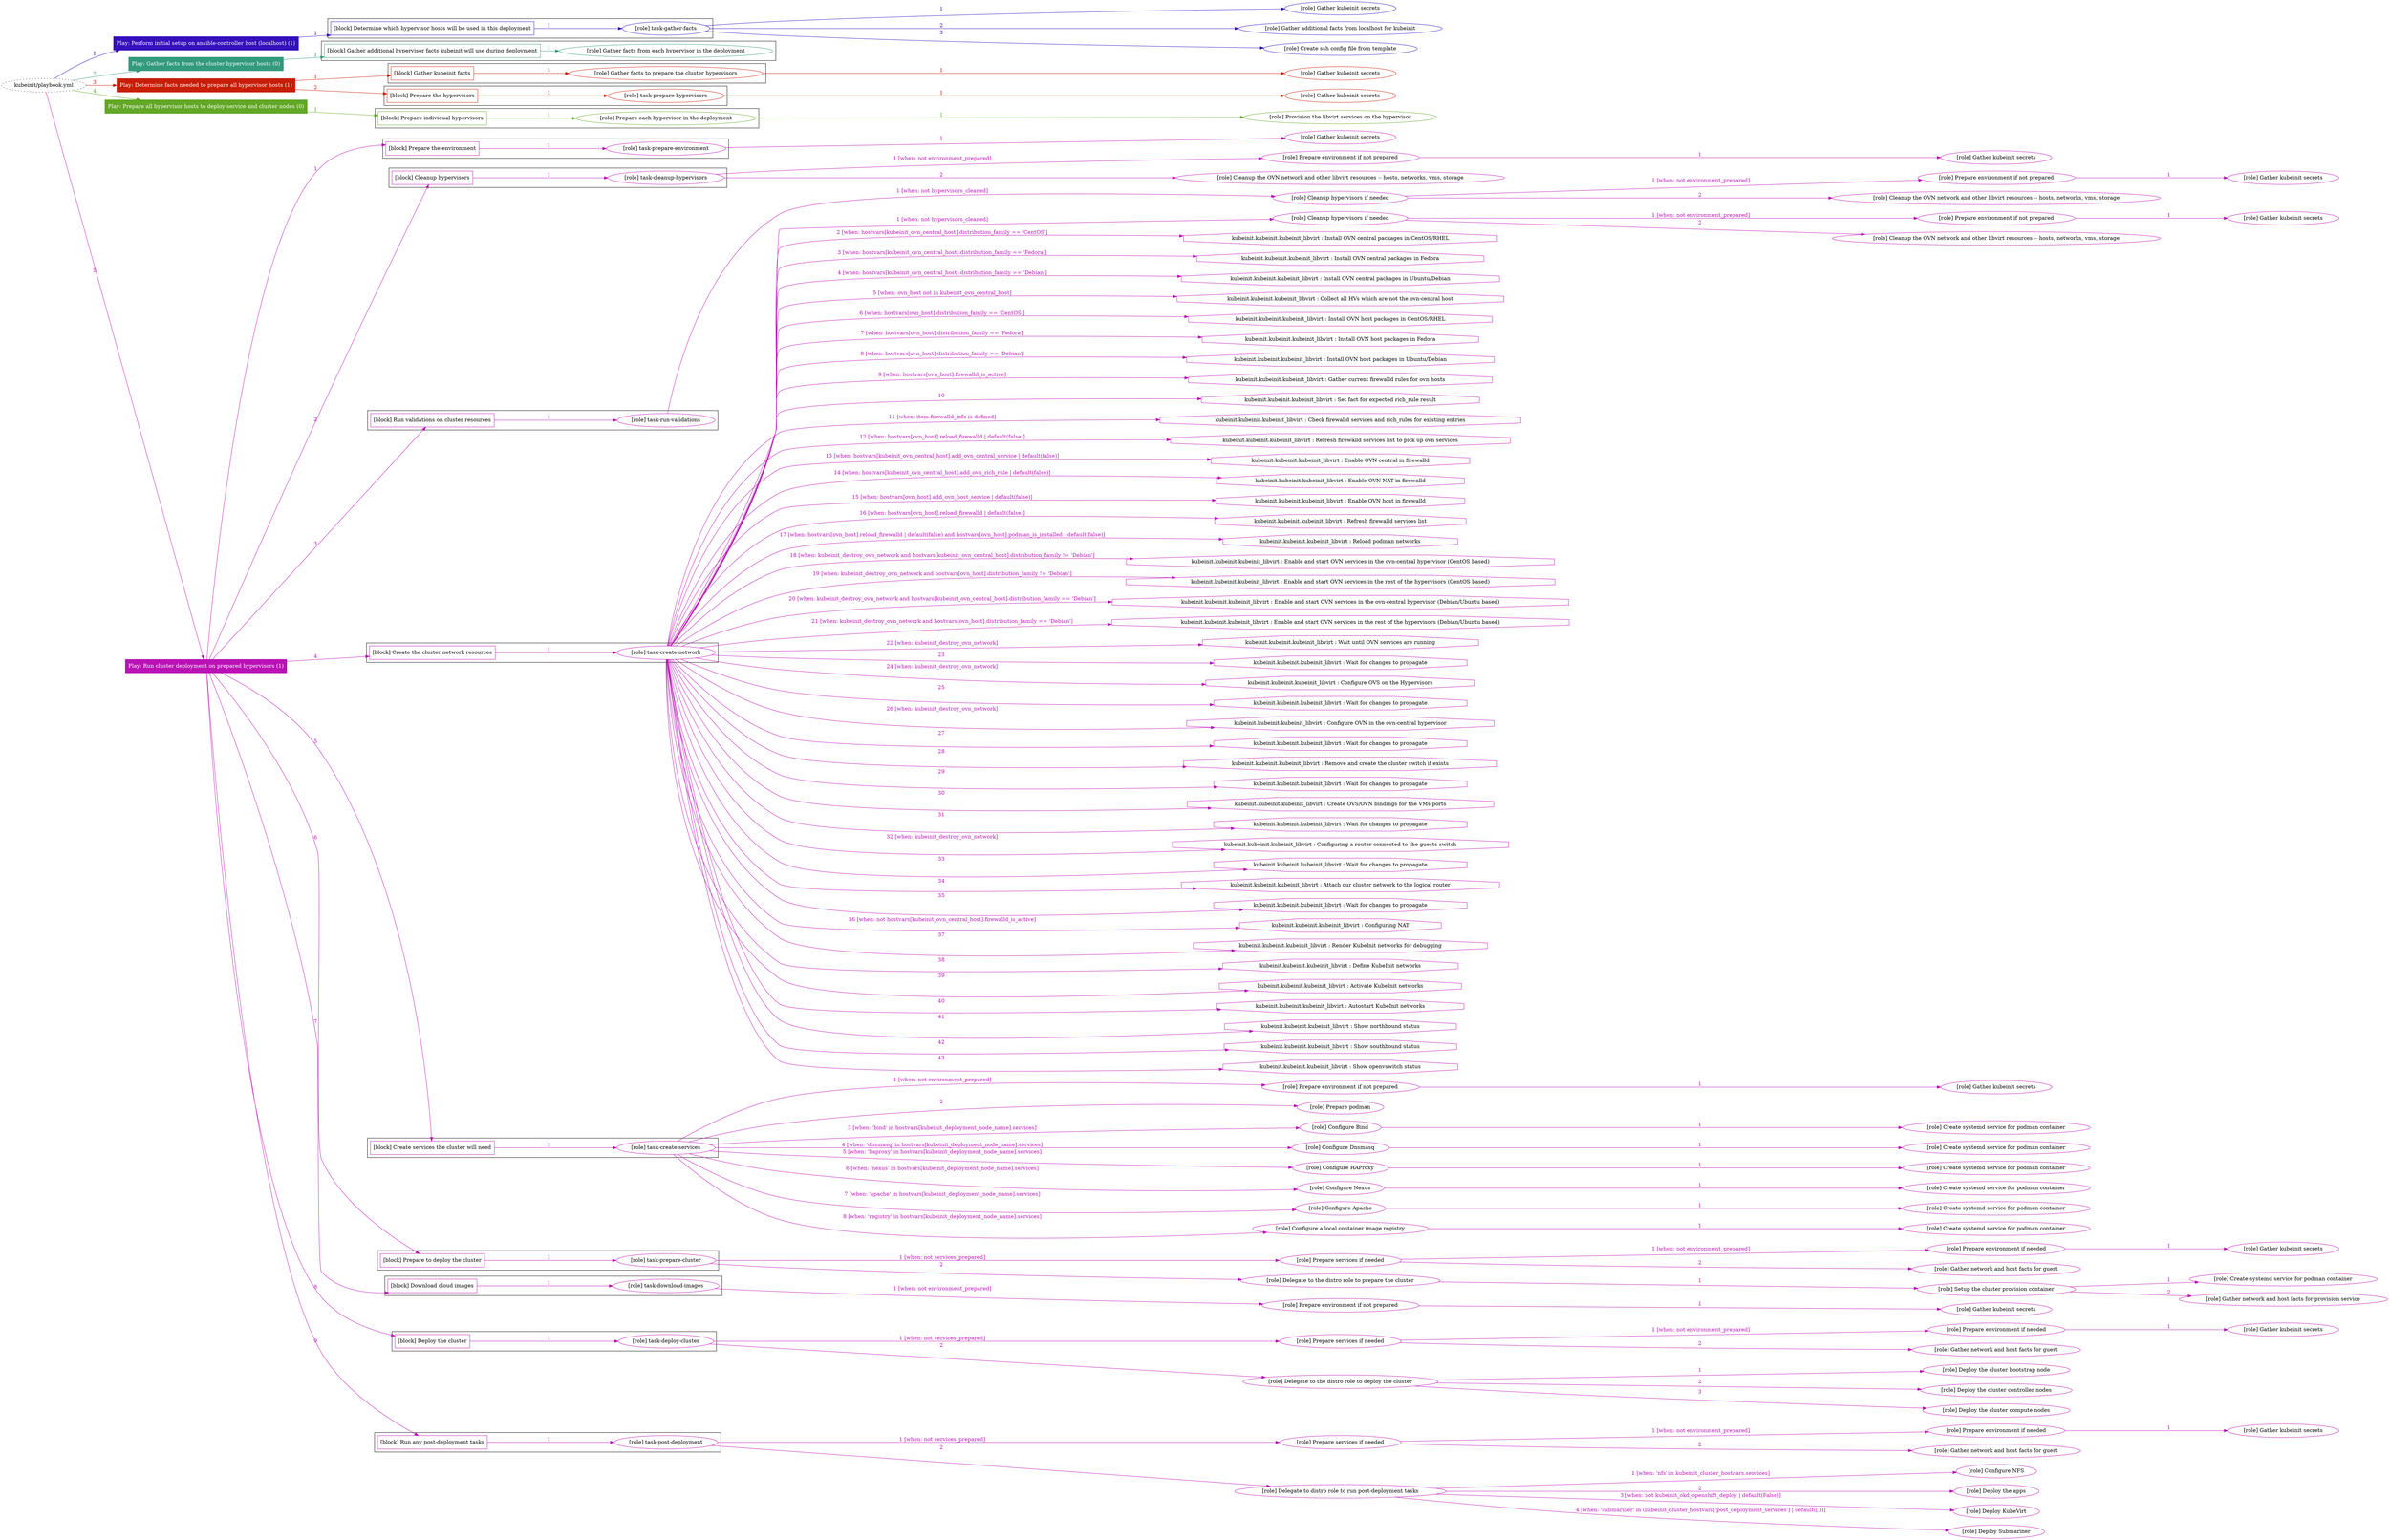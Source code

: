 digraph {
	graph [concentrate=true ordering=in rankdir=LR ratio=fill]
	edge [esep=5 sep=10]
	"kubeinit/playbook.yml" [URL="/home/runner/work/kubeinit/kubeinit/kubeinit/playbook.yml" id=playbook_66cac648 style=dotted]
	play_b8474ba1 [label="Play: Perform initial setup on ansible-controller host (localhost) (1)" URL="/home/runner/work/kubeinit/kubeinit/kubeinit/playbook.yml" color="#3510bc" fontcolor="#ffffff" id=play_b8474ba1 shape=box style=filled tooltip=localhost]
	"kubeinit/playbook.yml" -> play_b8474ba1 [label="1 " color="#3510bc" fontcolor="#3510bc" id=edge_5795277a labeltooltip="1 " tooltip="1 "]
	subgraph "Gather kubeinit secrets" {
		role_1eb18752 [label="[role] Gather kubeinit secrets" URL="/home/runner/.ansible/collections/ansible_collections/kubeinit/kubeinit/roles/kubeinit_prepare/tasks/build_hypervisors_group.yml" color="#3510bc" id=role_1eb18752 tooltip="Gather kubeinit secrets"]
	}
	subgraph "Gather additional facts from localhost for kubeinit" {
		role_fc5d7e0d [label="[role] Gather additional facts from localhost for kubeinit" URL="/home/runner/.ansible/collections/ansible_collections/kubeinit/kubeinit/roles/kubeinit_prepare/tasks/build_hypervisors_group.yml" color="#3510bc" id=role_fc5d7e0d tooltip="Gather additional facts from localhost for kubeinit"]
	}
	subgraph "Create ssh config file from template" {
		role_40a681c8 [label="[role] Create ssh config file from template" URL="/home/runner/.ansible/collections/ansible_collections/kubeinit/kubeinit/roles/kubeinit_prepare/tasks/build_hypervisors_group.yml" color="#3510bc" id=role_40a681c8 tooltip="Create ssh config file from template"]
	}
	subgraph "task-gather-facts" {
		role_a51d472f [label="[role] task-gather-facts" URL="/home/runner/work/kubeinit/kubeinit/kubeinit/playbook.yml" color="#3510bc" id=role_a51d472f tooltip="task-gather-facts"]
		role_a51d472f -> role_1eb18752 [label="1 " color="#3510bc" fontcolor="#3510bc" id=edge_8a19fb4b labeltooltip="1 " tooltip="1 "]
		role_a51d472f -> role_fc5d7e0d [label="2 " color="#3510bc" fontcolor="#3510bc" id=edge_8269ee33 labeltooltip="2 " tooltip="2 "]
		role_a51d472f -> role_40a681c8 [label="3 " color="#3510bc" fontcolor="#3510bc" id=edge_9bea5dff labeltooltip="3 " tooltip="3 "]
	}
	subgraph "Play: Perform initial setup on ansible-controller host (localhost) (1)" {
		play_b8474ba1 -> block_d02a75a9 [label=1 color="#3510bc" fontcolor="#3510bc" id=edge_4bfacae9 labeltooltip=1 tooltip=1]
		subgraph cluster_block_d02a75a9 {
			block_d02a75a9 [label="[block] Determine which hypervisor hosts will be used in this deployment" URL="/home/runner/work/kubeinit/kubeinit/kubeinit/playbook.yml" color="#3510bc" id=block_d02a75a9 labeltooltip="Determine which hypervisor hosts will be used in this deployment" shape=box tooltip="Determine which hypervisor hosts will be used in this deployment"]
			block_d02a75a9 -> role_a51d472f [label="1 " color="#3510bc" fontcolor="#3510bc" id=edge_e2655b47 labeltooltip="1 " tooltip="1 "]
		}
	}
	play_b9c7144f [label="Play: Gather facts from the cluster hypervisor hosts (0)" URL="/home/runner/work/kubeinit/kubeinit/kubeinit/playbook.yml" color="#329a7d" fontcolor="#ffffff" id=play_b9c7144f shape=box style=filled tooltip="Play: Gather facts from the cluster hypervisor hosts (0)"]
	"kubeinit/playbook.yml" -> play_b9c7144f [label="2 " color="#329a7d" fontcolor="#329a7d" id=edge_ada18dee labeltooltip="2 " tooltip="2 "]
	subgraph "Gather facts from each hypervisor in the deployment" {
		role_74c8a91d [label="[role] Gather facts from each hypervisor in the deployment" URL="/home/runner/work/kubeinit/kubeinit/kubeinit/playbook.yml" color="#329a7d" id=role_74c8a91d tooltip="Gather facts from each hypervisor in the deployment"]
	}
	subgraph "Play: Gather facts from the cluster hypervisor hosts (0)" {
		play_b9c7144f -> block_67bc58b5 [label=1 color="#329a7d" fontcolor="#329a7d" id=edge_9578ead4 labeltooltip=1 tooltip=1]
		subgraph cluster_block_67bc58b5 {
			block_67bc58b5 [label="[block] Gather additional hypervisor facts kubeinit will use during deployment" URL="/home/runner/work/kubeinit/kubeinit/kubeinit/playbook.yml" color="#329a7d" id=block_67bc58b5 labeltooltip="Gather additional hypervisor facts kubeinit will use during deployment" shape=box tooltip="Gather additional hypervisor facts kubeinit will use during deployment"]
			block_67bc58b5 -> role_74c8a91d [label="1 " color="#329a7d" fontcolor="#329a7d" id=edge_d12626fa labeltooltip="1 " tooltip="1 "]
		}
	}
	play_5eea3d93 [label="Play: Determine facts needed to prepare all hypervisor hosts (1)" URL="/home/runner/work/kubeinit/kubeinit/kubeinit/playbook.yml" color="#c71e05" fontcolor="#ffffff" id=play_5eea3d93 shape=box style=filled tooltip=localhost]
	"kubeinit/playbook.yml" -> play_5eea3d93 [label="3 " color="#c71e05" fontcolor="#c71e05" id=edge_c0645ecc labeltooltip="3 " tooltip="3 "]
	subgraph "Gather kubeinit secrets" {
		role_0eeb90ad [label="[role] Gather kubeinit secrets" URL="/home/runner/.ansible/collections/ansible_collections/kubeinit/kubeinit/roles/kubeinit_prepare/tasks/gather_kubeinit_facts.yml" color="#c71e05" id=role_0eeb90ad tooltip="Gather kubeinit secrets"]
	}
	subgraph "Gather facts to prepare the cluster hypervisors" {
		role_476544a0 [label="[role] Gather facts to prepare the cluster hypervisors" URL="/home/runner/work/kubeinit/kubeinit/kubeinit/playbook.yml" color="#c71e05" id=role_476544a0 tooltip="Gather facts to prepare the cluster hypervisors"]
		role_476544a0 -> role_0eeb90ad [label="1 " color="#c71e05" fontcolor="#c71e05" id=edge_37ceb513 labeltooltip="1 " tooltip="1 "]
	}
	subgraph "Gather kubeinit secrets" {
		role_69f6d22d [label="[role] Gather kubeinit secrets" URL="/home/runner/.ansible/collections/ansible_collections/kubeinit/kubeinit/roles/kubeinit_prepare/tasks/gather_kubeinit_facts.yml" color="#c71e05" id=role_69f6d22d tooltip="Gather kubeinit secrets"]
	}
	subgraph "task-prepare-hypervisors" {
		role_101be2e6 [label="[role] task-prepare-hypervisors" URL="/home/runner/work/kubeinit/kubeinit/kubeinit/playbook.yml" color="#c71e05" id=role_101be2e6 tooltip="task-prepare-hypervisors"]
		role_101be2e6 -> role_69f6d22d [label="1 " color="#c71e05" fontcolor="#c71e05" id=edge_cf82d513 labeltooltip="1 " tooltip="1 "]
	}
	subgraph "Play: Determine facts needed to prepare all hypervisor hosts (1)" {
		play_5eea3d93 -> block_2b4c8073 [label=1 color="#c71e05" fontcolor="#c71e05" id=edge_49ebc46b labeltooltip=1 tooltip=1]
		subgraph cluster_block_2b4c8073 {
			block_2b4c8073 [label="[block] Gather kubeinit facts" URL="/home/runner/work/kubeinit/kubeinit/kubeinit/playbook.yml" color="#c71e05" id=block_2b4c8073 labeltooltip="Gather kubeinit facts" shape=box tooltip="Gather kubeinit facts"]
			block_2b4c8073 -> role_476544a0 [label="1 " color="#c71e05" fontcolor="#c71e05" id=edge_efa0515c labeltooltip="1 " tooltip="1 "]
		}
		play_5eea3d93 -> block_0162738d [label=2 color="#c71e05" fontcolor="#c71e05" id=edge_8e506ec4 labeltooltip=2 tooltip=2]
		subgraph cluster_block_0162738d {
			block_0162738d [label="[block] Prepare the hypervisors" URL="/home/runner/work/kubeinit/kubeinit/kubeinit/playbook.yml" color="#c71e05" id=block_0162738d labeltooltip="Prepare the hypervisors" shape=box tooltip="Prepare the hypervisors"]
			block_0162738d -> role_101be2e6 [label="1 " color="#c71e05" fontcolor="#c71e05" id=edge_04c15c99 labeltooltip="1 " tooltip="1 "]
		}
	}
	play_40c4960e [label="Play: Prepare all hypervisor hosts to deploy service and cluster nodes (0)" URL="/home/runner/work/kubeinit/kubeinit/kubeinit/playbook.yml" color="#62a725" fontcolor="#ffffff" id=play_40c4960e shape=box style=filled tooltip="Play: Prepare all hypervisor hosts to deploy service and cluster nodes (0)"]
	"kubeinit/playbook.yml" -> play_40c4960e [label="4 " color="#62a725" fontcolor="#62a725" id=edge_34e81cb1 labeltooltip="4 " tooltip="4 "]
	subgraph "Provision the libvirt services on the hypervisor" {
		role_f3d0fc3b [label="[role] Provision the libvirt services on the hypervisor" URL="/home/runner/.ansible/collections/ansible_collections/kubeinit/kubeinit/roles/kubeinit_prepare/tasks/prepare_hypervisor.yml" color="#62a725" id=role_f3d0fc3b tooltip="Provision the libvirt services on the hypervisor"]
	}
	subgraph "Prepare each hypervisor in the deployment" {
		role_d5c86514 [label="[role] Prepare each hypervisor in the deployment" URL="/home/runner/work/kubeinit/kubeinit/kubeinit/playbook.yml" color="#62a725" id=role_d5c86514 tooltip="Prepare each hypervisor in the deployment"]
		role_d5c86514 -> role_f3d0fc3b [label="1 " color="#62a725" fontcolor="#62a725" id=edge_2e802353 labeltooltip="1 " tooltip="1 "]
	}
	subgraph "Play: Prepare all hypervisor hosts to deploy service and cluster nodes (0)" {
		play_40c4960e -> block_a30c13aa [label=1 color="#62a725" fontcolor="#62a725" id=edge_3b2d7d1a labeltooltip=1 tooltip=1]
		subgraph cluster_block_a30c13aa {
			block_a30c13aa [label="[block] Prepare individual hypervisors" URL="/home/runner/work/kubeinit/kubeinit/kubeinit/playbook.yml" color="#62a725" id=block_a30c13aa labeltooltip="Prepare individual hypervisors" shape=box tooltip="Prepare individual hypervisors"]
			block_a30c13aa -> role_d5c86514 [label="1 " color="#62a725" fontcolor="#62a725" id=edge_98269960 labeltooltip="1 " tooltip="1 "]
		}
	}
	play_bf9cf9df [label="Play: Run cluster deployment on prepared hypervisors (1)" URL="/home/runner/work/kubeinit/kubeinit/kubeinit/playbook.yml" color="#ba12b5" fontcolor="#ffffff" id=play_bf9cf9df shape=box style=filled tooltip=localhost]
	"kubeinit/playbook.yml" -> play_bf9cf9df [label="5 " color="#ba12b5" fontcolor="#ba12b5" id=edge_8222e52b labeltooltip="5 " tooltip="5 "]
	subgraph "Gather kubeinit secrets" {
		role_c5ba7852 [label="[role] Gather kubeinit secrets" URL="/home/runner/.ansible/collections/ansible_collections/kubeinit/kubeinit/roles/kubeinit_prepare/tasks/gather_kubeinit_facts.yml" color="#ba12b5" id=role_c5ba7852 tooltip="Gather kubeinit secrets"]
	}
	subgraph "task-prepare-environment" {
		role_e90ed066 [label="[role] task-prepare-environment" URL="/home/runner/work/kubeinit/kubeinit/kubeinit/playbook.yml" color="#ba12b5" id=role_e90ed066 tooltip="task-prepare-environment"]
		role_e90ed066 -> role_c5ba7852 [label="1 " color="#ba12b5" fontcolor="#ba12b5" id=edge_69e313b9 labeltooltip="1 " tooltip="1 "]
	}
	subgraph "Gather kubeinit secrets" {
		role_b2953903 [label="[role] Gather kubeinit secrets" URL="/home/runner/.ansible/collections/ansible_collections/kubeinit/kubeinit/roles/kubeinit_prepare/tasks/gather_kubeinit_facts.yml" color="#ba12b5" id=role_b2953903 tooltip="Gather kubeinit secrets"]
	}
	subgraph "Prepare environment if not prepared" {
		role_95aa664d [label="[role] Prepare environment if not prepared" URL="/home/runner/.ansible/collections/ansible_collections/kubeinit/kubeinit/roles/kubeinit_prepare/tasks/cleanup_hypervisors.yml" color="#ba12b5" id=role_95aa664d tooltip="Prepare environment if not prepared"]
		role_95aa664d -> role_b2953903 [label="1 " color="#ba12b5" fontcolor="#ba12b5" id=edge_087bed61 labeltooltip="1 " tooltip="1 "]
	}
	subgraph "Cleanup the OVN network and other libvirt resources -- hosts, networks, vms, storage" {
		role_da8ce256 [label="[role] Cleanup the OVN network and other libvirt resources -- hosts, networks, vms, storage" URL="/home/runner/.ansible/collections/ansible_collections/kubeinit/kubeinit/roles/kubeinit_prepare/tasks/cleanup_hypervisors.yml" color="#ba12b5" id=role_da8ce256 tooltip="Cleanup the OVN network and other libvirt resources -- hosts, networks, vms, storage"]
	}
	subgraph "task-cleanup-hypervisors" {
		role_15383fac [label="[role] task-cleanup-hypervisors" URL="/home/runner/work/kubeinit/kubeinit/kubeinit/playbook.yml" color="#ba12b5" id=role_15383fac tooltip="task-cleanup-hypervisors"]
		role_15383fac -> role_95aa664d [label="1 [when: not environment_prepared]" color="#ba12b5" fontcolor="#ba12b5" id=edge_2c87fd68 labeltooltip="1 [when: not environment_prepared]" tooltip="1 [when: not environment_prepared]"]
		role_15383fac -> role_da8ce256 [label="2 " color="#ba12b5" fontcolor="#ba12b5" id=edge_9a6614bf labeltooltip="2 " tooltip="2 "]
	}
	subgraph "Gather kubeinit secrets" {
		role_151da12b [label="[role] Gather kubeinit secrets" URL="/home/runner/.ansible/collections/ansible_collections/kubeinit/kubeinit/roles/kubeinit_prepare/tasks/gather_kubeinit_facts.yml" color="#ba12b5" id=role_151da12b tooltip="Gather kubeinit secrets"]
	}
	subgraph "Prepare environment if not prepared" {
		role_982735ae [label="[role] Prepare environment if not prepared" URL="/home/runner/.ansible/collections/ansible_collections/kubeinit/kubeinit/roles/kubeinit_prepare/tasks/cleanup_hypervisors.yml" color="#ba12b5" id=role_982735ae tooltip="Prepare environment if not prepared"]
		role_982735ae -> role_151da12b [label="1 " color="#ba12b5" fontcolor="#ba12b5" id=edge_ed229d6c labeltooltip="1 " tooltip="1 "]
	}
	subgraph "Cleanup the OVN network and other libvirt resources -- hosts, networks, vms, storage" {
		role_56af2ed8 [label="[role] Cleanup the OVN network and other libvirt resources -- hosts, networks, vms, storage" URL="/home/runner/.ansible/collections/ansible_collections/kubeinit/kubeinit/roles/kubeinit_prepare/tasks/cleanup_hypervisors.yml" color="#ba12b5" id=role_56af2ed8 tooltip="Cleanup the OVN network and other libvirt resources -- hosts, networks, vms, storage"]
	}
	subgraph "Cleanup hypervisors if needed" {
		role_7ffdd488 [label="[role] Cleanup hypervisors if needed" URL="/home/runner/.ansible/collections/ansible_collections/kubeinit/kubeinit/roles/kubeinit_validations/tasks/main.yml" color="#ba12b5" id=role_7ffdd488 tooltip="Cleanup hypervisors if needed"]
		role_7ffdd488 -> role_982735ae [label="1 [when: not environment_prepared]" color="#ba12b5" fontcolor="#ba12b5" id=edge_7f62ab52 labeltooltip="1 [when: not environment_prepared]" tooltip="1 [when: not environment_prepared]"]
		role_7ffdd488 -> role_56af2ed8 [label="2 " color="#ba12b5" fontcolor="#ba12b5" id=edge_9176782b labeltooltip="2 " tooltip="2 "]
	}
	subgraph "task-run-validations" {
		role_9bc04153 [label="[role] task-run-validations" URL="/home/runner/work/kubeinit/kubeinit/kubeinit/playbook.yml" color="#ba12b5" id=role_9bc04153 tooltip="task-run-validations"]
		role_9bc04153 -> role_7ffdd488 [label="1 [when: not hypervisors_cleaned]" color="#ba12b5" fontcolor="#ba12b5" id=edge_ba34abfa labeltooltip="1 [when: not hypervisors_cleaned]" tooltip="1 [when: not hypervisors_cleaned]"]
	}
	subgraph "Gather kubeinit secrets" {
		role_a30bd5d1 [label="[role] Gather kubeinit secrets" URL="/home/runner/.ansible/collections/ansible_collections/kubeinit/kubeinit/roles/kubeinit_prepare/tasks/gather_kubeinit_facts.yml" color="#ba12b5" id=role_a30bd5d1 tooltip="Gather kubeinit secrets"]
	}
	subgraph "Prepare environment if not prepared" {
		role_5bc291d8 [label="[role] Prepare environment if not prepared" URL="/home/runner/.ansible/collections/ansible_collections/kubeinit/kubeinit/roles/kubeinit_prepare/tasks/cleanup_hypervisors.yml" color="#ba12b5" id=role_5bc291d8 tooltip="Prepare environment if not prepared"]
		role_5bc291d8 -> role_a30bd5d1 [label="1 " color="#ba12b5" fontcolor="#ba12b5" id=edge_af9468b5 labeltooltip="1 " tooltip="1 "]
	}
	subgraph "Cleanup the OVN network and other libvirt resources -- hosts, networks, vms, storage" {
		role_354f6933 [label="[role] Cleanup the OVN network and other libvirt resources -- hosts, networks, vms, storage" URL="/home/runner/.ansible/collections/ansible_collections/kubeinit/kubeinit/roles/kubeinit_prepare/tasks/cleanup_hypervisors.yml" color="#ba12b5" id=role_354f6933 tooltip="Cleanup the OVN network and other libvirt resources -- hosts, networks, vms, storage"]
	}
	subgraph "Cleanup hypervisors if needed" {
		role_40f3b327 [label="[role] Cleanup hypervisors if needed" URL="/home/runner/.ansible/collections/ansible_collections/kubeinit/kubeinit/roles/kubeinit_libvirt/tasks/create_network.yml" color="#ba12b5" id=role_40f3b327 tooltip="Cleanup hypervisors if needed"]
		role_40f3b327 -> role_5bc291d8 [label="1 [when: not environment_prepared]" color="#ba12b5" fontcolor="#ba12b5" id=edge_5ccb510f labeltooltip="1 [when: not environment_prepared]" tooltip="1 [when: not environment_prepared]"]
		role_40f3b327 -> role_354f6933 [label="2 " color="#ba12b5" fontcolor="#ba12b5" id=edge_79b40ec1 labeltooltip="2 " tooltip="2 "]
	}
	subgraph "task-create-network" {
		role_2ba14d0c [label="[role] task-create-network" URL="/home/runner/work/kubeinit/kubeinit/kubeinit/playbook.yml" color="#ba12b5" id=role_2ba14d0c tooltip="task-create-network"]
		role_2ba14d0c -> role_40f3b327 [label="1 [when: not hypervisors_cleaned]" color="#ba12b5" fontcolor="#ba12b5" id=edge_e4581783 labeltooltip="1 [when: not hypervisors_cleaned]" tooltip="1 [when: not hypervisors_cleaned]"]
		task_2ddff689 [label="kubeinit.kubeinit.kubeinit_libvirt : Install OVN central packages in CentOS/RHEL" URL="/home/runner/.ansible/collections/ansible_collections/kubeinit/kubeinit/roles/kubeinit_libvirt/tasks/create_network.yml" color="#ba12b5" id=task_2ddff689 shape=octagon tooltip="kubeinit.kubeinit.kubeinit_libvirt : Install OVN central packages in CentOS/RHEL"]
		role_2ba14d0c -> task_2ddff689 [label="2 [when: hostvars[kubeinit_ovn_central_host].distribution_family == 'CentOS']" color="#ba12b5" fontcolor="#ba12b5" id=edge_d7161b05 labeltooltip="2 [when: hostvars[kubeinit_ovn_central_host].distribution_family == 'CentOS']" tooltip="2 [when: hostvars[kubeinit_ovn_central_host].distribution_family == 'CentOS']"]
		task_6ade8eca [label="kubeinit.kubeinit.kubeinit_libvirt : Install OVN central packages in Fedora" URL="/home/runner/.ansible/collections/ansible_collections/kubeinit/kubeinit/roles/kubeinit_libvirt/tasks/create_network.yml" color="#ba12b5" id=task_6ade8eca shape=octagon tooltip="kubeinit.kubeinit.kubeinit_libvirt : Install OVN central packages in Fedora"]
		role_2ba14d0c -> task_6ade8eca [label="3 [when: hostvars[kubeinit_ovn_central_host].distribution_family == 'Fedora']" color="#ba12b5" fontcolor="#ba12b5" id=edge_32930f3b labeltooltip="3 [when: hostvars[kubeinit_ovn_central_host].distribution_family == 'Fedora']" tooltip="3 [when: hostvars[kubeinit_ovn_central_host].distribution_family == 'Fedora']"]
		task_0ab14d57 [label="kubeinit.kubeinit.kubeinit_libvirt : Install OVN central packages in Ubuntu/Debian" URL="/home/runner/.ansible/collections/ansible_collections/kubeinit/kubeinit/roles/kubeinit_libvirt/tasks/create_network.yml" color="#ba12b5" id=task_0ab14d57 shape=octagon tooltip="kubeinit.kubeinit.kubeinit_libvirt : Install OVN central packages in Ubuntu/Debian"]
		role_2ba14d0c -> task_0ab14d57 [label="4 [when: hostvars[kubeinit_ovn_central_host].distribution_family == 'Debian']" color="#ba12b5" fontcolor="#ba12b5" id=edge_fc3e1508 labeltooltip="4 [when: hostvars[kubeinit_ovn_central_host].distribution_family == 'Debian']" tooltip="4 [when: hostvars[kubeinit_ovn_central_host].distribution_family == 'Debian']"]
		task_a212ff1b [label="kubeinit.kubeinit.kubeinit_libvirt : Collect all HVs which are not the ovn-central host" URL="/home/runner/.ansible/collections/ansible_collections/kubeinit/kubeinit/roles/kubeinit_libvirt/tasks/create_network.yml" color="#ba12b5" id=task_a212ff1b shape=octagon tooltip="kubeinit.kubeinit.kubeinit_libvirt : Collect all HVs which are not the ovn-central host"]
		role_2ba14d0c -> task_a212ff1b [label="5 [when: ovn_host not in kubeinit_ovn_central_host]" color="#ba12b5" fontcolor="#ba12b5" id=edge_2158bdf7 labeltooltip="5 [when: ovn_host not in kubeinit_ovn_central_host]" tooltip="5 [when: ovn_host not in kubeinit_ovn_central_host]"]
		task_02f1b4f8 [label="kubeinit.kubeinit.kubeinit_libvirt : Install OVN host packages in CentOS/RHEL" URL="/home/runner/.ansible/collections/ansible_collections/kubeinit/kubeinit/roles/kubeinit_libvirt/tasks/create_network.yml" color="#ba12b5" id=task_02f1b4f8 shape=octagon tooltip="kubeinit.kubeinit.kubeinit_libvirt : Install OVN host packages in CentOS/RHEL"]
		role_2ba14d0c -> task_02f1b4f8 [label="6 [when: hostvars[ovn_host].distribution_family == 'CentOS']" color="#ba12b5" fontcolor="#ba12b5" id=edge_31efe6ec labeltooltip="6 [when: hostvars[ovn_host].distribution_family == 'CentOS']" tooltip="6 [when: hostvars[ovn_host].distribution_family == 'CentOS']"]
		task_e792bb3a [label="kubeinit.kubeinit.kubeinit_libvirt : Install OVN host packages in Fedora" URL="/home/runner/.ansible/collections/ansible_collections/kubeinit/kubeinit/roles/kubeinit_libvirt/tasks/create_network.yml" color="#ba12b5" id=task_e792bb3a shape=octagon tooltip="kubeinit.kubeinit.kubeinit_libvirt : Install OVN host packages in Fedora"]
		role_2ba14d0c -> task_e792bb3a [label="7 [when: hostvars[ovn_host].distribution_family == 'Fedora']" color="#ba12b5" fontcolor="#ba12b5" id=edge_cb887a4b labeltooltip="7 [when: hostvars[ovn_host].distribution_family == 'Fedora']" tooltip="7 [when: hostvars[ovn_host].distribution_family == 'Fedora']"]
		task_6b4b8857 [label="kubeinit.kubeinit.kubeinit_libvirt : Install OVN host packages in Ubuntu/Debian" URL="/home/runner/.ansible/collections/ansible_collections/kubeinit/kubeinit/roles/kubeinit_libvirt/tasks/create_network.yml" color="#ba12b5" id=task_6b4b8857 shape=octagon tooltip="kubeinit.kubeinit.kubeinit_libvirt : Install OVN host packages in Ubuntu/Debian"]
		role_2ba14d0c -> task_6b4b8857 [label="8 [when: hostvars[ovn_host].distribution_family == 'Debian']" color="#ba12b5" fontcolor="#ba12b5" id=edge_86c82bc1 labeltooltip="8 [when: hostvars[ovn_host].distribution_family == 'Debian']" tooltip="8 [when: hostvars[ovn_host].distribution_family == 'Debian']"]
		task_71c1d725 [label="kubeinit.kubeinit.kubeinit_libvirt : Gather current firewalld rules for ovn hosts" URL="/home/runner/.ansible/collections/ansible_collections/kubeinit/kubeinit/roles/kubeinit_libvirt/tasks/create_network.yml" color="#ba12b5" id=task_71c1d725 shape=octagon tooltip="kubeinit.kubeinit.kubeinit_libvirt : Gather current firewalld rules for ovn hosts"]
		role_2ba14d0c -> task_71c1d725 [label="9 [when: hostvars[ovn_host].firewalld_is_active]" color="#ba12b5" fontcolor="#ba12b5" id=edge_a0c05dbe labeltooltip="9 [when: hostvars[ovn_host].firewalld_is_active]" tooltip="9 [when: hostvars[ovn_host].firewalld_is_active]"]
		task_e63a2b8e [label="kubeinit.kubeinit.kubeinit_libvirt : Set fact for expected rich_rule result" URL="/home/runner/.ansible/collections/ansible_collections/kubeinit/kubeinit/roles/kubeinit_libvirt/tasks/create_network.yml" color="#ba12b5" id=task_e63a2b8e shape=octagon tooltip="kubeinit.kubeinit.kubeinit_libvirt : Set fact for expected rich_rule result"]
		role_2ba14d0c -> task_e63a2b8e [label="10 " color="#ba12b5" fontcolor="#ba12b5" id=edge_855008c9 labeltooltip="10 " tooltip="10 "]
		task_0d26fbad [label="kubeinit.kubeinit.kubeinit_libvirt : Check firewalld services and rich_rules for existing entries" URL="/home/runner/.ansible/collections/ansible_collections/kubeinit/kubeinit/roles/kubeinit_libvirt/tasks/create_network.yml" color="#ba12b5" id=task_0d26fbad shape=octagon tooltip="kubeinit.kubeinit.kubeinit_libvirt : Check firewalld services and rich_rules for existing entries"]
		role_2ba14d0c -> task_0d26fbad [label="11 [when: item.firewalld_info is defined]" color="#ba12b5" fontcolor="#ba12b5" id=edge_d76a9358 labeltooltip="11 [when: item.firewalld_info is defined]" tooltip="11 [when: item.firewalld_info is defined]"]
		task_8453190f [label="kubeinit.kubeinit.kubeinit_libvirt : Refresh firewalld services list to pick up ovn services" URL="/home/runner/.ansible/collections/ansible_collections/kubeinit/kubeinit/roles/kubeinit_libvirt/tasks/create_network.yml" color="#ba12b5" id=task_8453190f shape=octagon tooltip="kubeinit.kubeinit.kubeinit_libvirt : Refresh firewalld services list to pick up ovn services"]
		role_2ba14d0c -> task_8453190f [label="12 [when: hostvars[ovn_host].reload_firewalld | default(false)]" color="#ba12b5" fontcolor="#ba12b5" id=edge_dd406bc5 labeltooltip="12 [when: hostvars[ovn_host].reload_firewalld | default(false)]" tooltip="12 [when: hostvars[ovn_host].reload_firewalld | default(false)]"]
		task_43ab6bee [label="kubeinit.kubeinit.kubeinit_libvirt : Enable OVN central in firewalld" URL="/home/runner/.ansible/collections/ansible_collections/kubeinit/kubeinit/roles/kubeinit_libvirt/tasks/create_network.yml" color="#ba12b5" id=task_43ab6bee shape=octagon tooltip="kubeinit.kubeinit.kubeinit_libvirt : Enable OVN central in firewalld"]
		role_2ba14d0c -> task_43ab6bee [label="13 [when: hostvars[kubeinit_ovn_central_host].add_ovn_central_service | default(false)]" color="#ba12b5" fontcolor="#ba12b5" id=edge_6884507c labeltooltip="13 [when: hostvars[kubeinit_ovn_central_host].add_ovn_central_service | default(false)]" tooltip="13 [when: hostvars[kubeinit_ovn_central_host].add_ovn_central_service | default(false)]"]
		task_2cc81bae [label="kubeinit.kubeinit.kubeinit_libvirt : Enable OVN NAT in firewalld" URL="/home/runner/.ansible/collections/ansible_collections/kubeinit/kubeinit/roles/kubeinit_libvirt/tasks/create_network.yml" color="#ba12b5" id=task_2cc81bae shape=octagon tooltip="kubeinit.kubeinit.kubeinit_libvirt : Enable OVN NAT in firewalld"]
		role_2ba14d0c -> task_2cc81bae [label="14 [when: hostvars[kubeinit_ovn_central_host].add_ovn_rich_rule | default(false)]" color="#ba12b5" fontcolor="#ba12b5" id=edge_6bb3e4ee labeltooltip="14 [when: hostvars[kubeinit_ovn_central_host].add_ovn_rich_rule | default(false)]" tooltip="14 [when: hostvars[kubeinit_ovn_central_host].add_ovn_rich_rule | default(false)]"]
		task_b69c31b3 [label="kubeinit.kubeinit.kubeinit_libvirt : Enable OVN host in firewalld" URL="/home/runner/.ansible/collections/ansible_collections/kubeinit/kubeinit/roles/kubeinit_libvirt/tasks/create_network.yml" color="#ba12b5" id=task_b69c31b3 shape=octagon tooltip="kubeinit.kubeinit.kubeinit_libvirt : Enable OVN host in firewalld"]
		role_2ba14d0c -> task_b69c31b3 [label="15 [when: hostvars[ovn_host].add_ovn_host_service | default(false)]" color="#ba12b5" fontcolor="#ba12b5" id=edge_99aa4c30 labeltooltip="15 [when: hostvars[ovn_host].add_ovn_host_service | default(false)]" tooltip="15 [when: hostvars[ovn_host].add_ovn_host_service | default(false)]"]
		task_bfeaf3dc [label="kubeinit.kubeinit.kubeinit_libvirt : Refresh firewalld services list" URL="/home/runner/.ansible/collections/ansible_collections/kubeinit/kubeinit/roles/kubeinit_libvirt/tasks/create_network.yml" color="#ba12b5" id=task_bfeaf3dc shape=octagon tooltip="kubeinit.kubeinit.kubeinit_libvirt : Refresh firewalld services list"]
		role_2ba14d0c -> task_bfeaf3dc [label="16 [when: hostvars[ovn_host].reload_firewalld | default(false)]" color="#ba12b5" fontcolor="#ba12b5" id=edge_3e34b727 labeltooltip="16 [when: hostvars[ovn_host].reload_firewalld | default(false)]" tooltip="16 [when: hostvars[ovn_host].reload_firewalld | default(false)]"]
		task_dca78b84 [label="kubeinit.kubeinit.kubeinit_libvirt : Reload podman networks" URL="/home/runner/.ansible/collections/ansible_collections/kubeinit/kubeinit/roles/kubeinit_libvirt/tasks/create_network.yml" color="#ba12b5" id=task_dca78b84 shape=octagon tooltip="kubeinit.kubeinit.kubeinit_libvirt : Reload podman networks"]
		role_2ba14d0c -> task_dca78b84 [label="17 [when: hostvars[ovn_host].reload_firewalld | default(false) and hostvars[ovn_host].podman_is_installed | default(false)]" color="#ba12b5" fontcolor="#ba12b5" id=edge_056113cf labeltooltip="17 [when: hostvars[ovn_host].reload_firewalld | default(false) and hostvars[ovn_host].podman_is_installed | default(false)]" tooltip="17 [when: hostvars[ovn_host].reload_firewalld | default(false) and hostvars[ovn_host].podman_is_installed | default(false)]"]
		task_3a980861 [label="kubeinit.kubeinit.kubeinit_libvirt : Enable and start OVN services in the ovn-central hypervisor (CentOS based)" URL="/home/runner/.ansible/collections/ansible_collections/kubeinit/kubeinit/roles/kubeinit_libvirt/tasks/create_network.yml" color="#ba12b5" id=task_3a980861 shape=octagon tooltip="kubeinit.kubeinit.kubeinit_libvirt : Enable and start OVN services in the ovn-central hypervisor (CentOS based)"]
		role_2ba14d0c -> task_3a980861 [label="18 [when: kubeinit_destroy_ovn_network and hostvars[kubeinit_ovn_central_host].distribution_family != 'Debian']" color="#ba12b5" fontcolor="#ba12b5" id=edge_35fab827 labeltooltip="18 [when: kubeinit_destroy_ovn_network and hostvars[kubeinit_ovn_central_host].distribution_family != 'Debian']" tooltip="18 [when: kubeinit_destroy_ovn_network and hostvars[kubeinit_ovn_central_host].distribution_family != 'Debian']"]
		task_361c9e40 [label="kubeinit.kubeinit.kubeinit_libvirt : Enable and start OVN services in the rest of the hypervisors (CentOS based)" URL="/home/runner/.ansible/collections/ansible_collections/kubeinit/kubeinit/roles/kubeinit_libvirt/tasks/create_network.yml" color="#ba12b5" id=task_361c9e40 shape=octagon tooltip="kubeinit.kubeinit.kubeinit_libvirt : Enable and start OVN services in the rest of the hypervisors (CentOS based)"]
		role_2ba14d0c -> task_361c9e40 [label="19 [when: kubeinit_destroy_ovn_network and hostvars[ovn_host].distribution_family != 'Debian']" color="#ba12b5" fontcolor="#ba12b5" id=edge_d6a0f38a labeltooltip="19 [when: kubeinit_destroy_ovn_network and hostvars[ovn_host].distribution_family != 'Debian']" tooltip="19 [when: kubeinit_destroy_ovn_network and hostvars[ovn_host].distribution_family != 'Debian']"]
		task_6f64e260 [label="kubeinit.kubeinit.kubeinit_libvirt : Enable and start OVN services in the ovn-central hypervisor (Debian/Ubuntu based)" URL="/home/runner/.ansible/collections/ansible_collections/kubeinit/kubeinit/roles/kubeinit_libvirt/tasks/create_network.yml" color="#ba12b5" id=task_6f64e260 shape=octagon tooltip="kubeinit.kubeinit.kubeinit_libvirt : Enable and start OVN services in the ovn-central hypervisor (Debian/Ubuntu based)"]
		role_2ba14d0c -> task_6f64e260 [label="20 [when: kubeinit_destroy_ovn_network and hostvars[kubeinit_ovn_central_host].distribution_family == 'Debian']" color="#ba12b5" fontcolor="#ba12b5" id=edge_8cf72c46 labeltooltip="20 [when: kubeinit_destroy_ovn_network and hostvars[kubeinit_ovn_central_host].distribution_family == 'Debian']" tooltip="20 [when: kubeinit_destroy_ovn_network and hostvars[kubeinit_ovn_central_host].distribution_family == 'Debian']"]
		task_f3aeb875 [label="kubeinit.kubeinit.kubeinit_libvirt : Enable and start OVN services in the rest of the hypervisors (Debian/Ubuntu based)" URL="/home/runner/.ansible/collections/ansible_collections/kubeinit/kubeinit/roles/kubeinit_libvirt/tasks/create_network.yml" color="#ba12b5" id=task_f3aeb875 shape=octagon tooltip="kubeinit.kubeinit.kubeinit_libvirt : Enable and start OVN services in the rest of the hypervisors (Debian/Ubuntu based)"]
		role_2ba14d0c -> task_f3aeb875 [label="21 [when: kubeinit_destroy_ovn_network and hostvars[ovn_host].distribution_family == 'Debian']" color="#ba12b5" fontcolor="#ba12b5" id=edge_8eedb1d6 labeltooltip="21 [when: kubeinit_destroy_ovn_network and hostvars[ovn_host].distribution_family == 'Debian']" tooltip="21 [when: kubeinit_destroy_ovn_network and hostvars[ovn_host].distribution_family == 'Debian']"]
		task_6f10ed73 [label="kubeinit.kubeinit.kubeinit_libvirt : Wait until OVN services are running" URL="/home/runner/.ansible/collections/ansible_collections/kubeinit/kubeinit/roles/kubeinit_libvirt/tasks/create_network.yml" color="#ba12b5" id=task_6f10ed73 shape=octagon tooltip="kubeinit.kubeinit.kubeinit_libvirt : Wait until OVN services are running"]
		role_2ba14d0c -> task_6f10ed73 [label="22 [when: kubeinit_destroy_ovn_network]" color="#ba12b5" fontcolor="#ba12b5" id=edge_50d627e9 labeltooltip="22 [when: kubeinit_destroy_ovn_network]" tooltip="22 [when: kubeinit_destroy_ovn_network]"]
		task_62ed9b11 [label="kubeinit.kubeinit.kubeinit_libvirt : Wait for changes to propagate" URL="/home/runner/.ansible/collections/ansible_collections/kubeinit/kubeinit/roles/kubeinit_libvirt/tasks/create_network.yml" color="#ba12b5" id=task_62ed9b11 shape=octagon tooltip="kubeinit.kubeinit.kubeinit_libvirt : Wait for changes to propagate"]
		role_2ba14d0c -> task_62ed9b11 [label="23 " color="#ba12b5" fontcolor="#ba12b5" id=edge_d29ab2b4 labeltooltip="23 " tooltip="23 "]
		task_151838ea [label="kubeinit.kubeinit.kubeinit_libvirt : Configure OVS on the Hypervisors" URL="/home/runner/.ansible/collections/ansible_collections/kubeinit/kubeinit/roles/kubeinit_libvirt/tasks/create_network.yml" color="#ba12b5" id=task_151838ea shape=octagon tooltip="kubeinit.kubeinit.kubeinit_libvirt : Configure OVS on the Hypervisors"]
		role_2ba14d0c -> task_151838ea [label="24 [when: kubeinit_destroy_ovn_network]" color="#ba12b5" fontcolor="#ba12b5" id=edge_0d1b1762 labeltooltip="24 [when: kubeinit_destroy_ovn_network]" tooltip="24 [when: kubeinit_destroy_ovn_network]"]
		task_1ec12a45 [label="kubeinit.kubeinit.kubeinit_libvirt : Wait for changes to propagate" URL="/home/runner/.ansible/collections/ansible_collections/kubeinit/kubeinit/roles/kubeinit_libvirt/tasks/create_network.yml" color="#ba12b5" id=task_1ec12a45 shape=octagon tooltip="kubeinit.kubeinit.kubeinit_libvirt : Wait for changes to propagate"]
		role_2ba14d0c -> task_1ec12a45 [label="25 " color="#ba12b5" fontcolor="#ba12b5" id=edge_5b93de9a labeltooltip="25 " tooltip="25 "]
		task_7369f072 [label="kubeinit.kubeinit.kubeinit_libvirt : Configure OVN in the ovn-central hypervisor" URL="/home/runner/.ansible/collections/ansible_collections/kubeinit/kubeinit/roles/kubeinit_libvirt/tasks/create_network.yml" color="#ba12b5" id=task_7369f072 shape=octagon tooltip="kubeinit.kubeinit.kubeinit_libvirt : Configure OVN in the ovn-central hypervisor"]
		role_2ba14d0c -> task_7369f072 [label="26 [when: kubeinit_destroy_ovn_network]" color="#ba12b5" fontcolor="#ba12b5" id=edge_fe8dcfb5 labeltooltip="26 [when: kubeinit_destroy_ovn_network]" tooltip="26 [when: kubeinit_destroy_ovn_network]"]
		task_1e2a853e [label="kubeinit.kubeinit.kubeinit_libvirt : Wait for changes to propagate" URL="/home/runner/.ansible/collections/ansible_collections/kubeinit/kubeinit/roles/kubeinit_libvirt/tasks/create_network.yml" color="#ba12b5" id=task_1e2a853e shape=octagon tooltip="kubeinit.kubeinit.kubeinit_libvirt : Wait for changes to propagate"]
		role_2ba14d0c -> task_1e2a853e [label="27 " color="#ba12b5" fontcolor="#ba12b5" id=edge_381a60ae labeltooltip="27 " tooltip="27 "]
		task_b9ce99f3 [label="kubeinit.kubeinit.kubeinit_libvirt : Remove and create the cluster switch if exists" URL="/home/runner/.ansible/collections/ansible_collections/kubeinit/kubeinit/roles/kubeinit_libvirt/tasks/create_network.yml" color="#ba12b5" id=task_b9ce99f3 shape=octagon tooltip="kubeinit.kubeinit.kubeinit_libvirt : Remove and create the cluster switch if exists"]
		role_2ba14d0c -> task_b9ce99f3 [label="28 " color="#ba12b5" fontcolor="#ba12b5" id=edge_a982c08e labeltooltip="28 " tooltip="28 "]
		task_45d833bf [label="kubeinit.kubeinit.kubeinit_libvirt : Wait for changes to propagate" URL="/home/runner/.ansible/collections/ansible_collections/kubeinit/kubeinit/roles/kubeinit_libvirt/tasks/create_network.yml" color="#ba12b5" id=task_45d833bf shape=octagon tooltip="kubeinit.kubeinit.kubeinit_libvirt : Wait for changes to propagate"]
		role_2ba14d0c -> task_45d833bf [label="29 " color="#ba12b5" fontcolor="#ba12b5" id=edge_c439c396 labeltooltip="29 " tooltip="29 "]
		task_f00fc362 [label="kubeinit.kubeinit.kubeinit_libvirt : Create OVS/OVN bindings for the VMs ports" URL="/home/runner/.ansible/collections/ansible_collections/kubeinit/kubeinit/roles/kubeinit_libvirt/tasks/create_network.yml" color="#ba12b5" id=task_f00fc362 shape=octagon tooltip="kubeinit.kubeinit.kubeinit_libvirt : Create OVS/OVN bindings for the VMs ports"]
		role_2ba14d0c -> task_f00fc362 [label="30 " color="#ba12b5" fontcolor="#ba12b5" id=edge_ee1dc828 labeltooltip="30 " tooltip="30 "]
		task_3a6504f8 [label="kubeinit.kubeinit.kubeinit_libvirt : Wait for changes to propagate" URL="/home/runner/.ansible/collections/ansible_collections/kubeinit/kubeinit/roles/kubeinit_libvirt/tasks/create_network.yml" color="#ba12b5" id=task_3a6504f8 shape=octagon tooltip="kubeinit.kubeinit.kubeinit_libvirt : Wait for changes to propagate"]
		role_2ba14d0c -> task_3a6504f8 [label="31 " color="#ba12b5" fontcolor="#ba12b5" id=edge_0514af9a labeltooltip="31 " tooltip="31 "]
		task_073ead4d [label="kubeinit.kubeinit.kubeinit_libvirt : Configuring a router connected to the guests switch" URL="/home/runner/.ansible/collections/ansible_collections/kubeinit/kubeinit/roles/kubeinit_libvirt/tasks/create_network.yml" color="#ba12b5" id=task_073ead4d shape=octagon tooltip="kubeinit.kubeinit.kubeinit_libvirt : Configuring a router connected to the guests switch"]
		role_2ba14d0c -> task_073ead4d [label="32 [when: kubeinit_destroy_ovn_network]" color="#ba12b5" fontcolor="#ba12b5" id=edge_f2cc02c7 labeltooltip="32 [when: kubeinit_destroy_ovn_network]" tooltip="32 [when: kubeinit_destroy_ovn_network]"]
		task_a4d8ada6 [label="kubeinit.kubeinit.kubeinit_libvirt : Wait for changes to propagate" URL="/home/runner/.ansible/collections/ansible_collections/kubeinit/kubeinit/roles/kubeinit_libvirt/tasks/create_network.yml" color="#ba12b5" id=task_a4d8ada6 shape=octagon tooltip="kubeinit.kubeinit.kubeinit_libvirt : Wait for changes to propagate"]
		role_2ba14d0c -> task_a4d8ada6 [label="33 " color="#ba12b5" fontcolor="#ba12b5" id=edge_03265169 labeltooltip="33 " tooltip="33 "]
		task_ff2fa17b [label="kubeinit.kubeinit.kubeinit_libvirt : Attach our cluster network to the logical router" URL="/home/runner/.ansible/collections/ansible_collections/kubeinit/kubeinit/roles/kubeinit_libvirt/tasks/create_network.yml" color="#ba12b5" id=task_ff2fa17b shape=octagon tooltip="kubeinit.kubeinit.kubeinit_libvirt : Attach our cluster network to the logical router"]
		role_2ba14d0c -> task_ff2fa17b [label="34 " color="#ba12b5" fontcolor="#ba12b5" id=edge_5fb762c8 labeltooltip="34 " tooltip="34 "]
		task_e4c96caa [label="kubeinit.kubeinit.kubeinit_libvirt : Wait for changes to propagate" URL="/home/runner/.ansible/collections/ansible_collections/kubeinit/kubeinit/roles/kubeinit_libvirt/tasks/create_network.yml" color="#ba12b5" id=task_e4c96caa shape=octagon tooltip="kubeinit.kubeinit.kubeinit_libvirt : Wait for changes to propagate"]
		role_2ba14d0c -> task_e4c96caa [label="35 " color="#ba12b5" fontcolor="#ba12b5" id=edge_e0deea45 labeltooltip="35 " tooltip="35 "]
		task_2c72fe66 [label="kubeinit.kubeinit.kubeinit_libvirt : Configuring NAT" URL="/home/runner/.ansible/collections/ansible_collections/kubeinit/kubeinit/roles/kubeinit_libvirt/tasks/create_network.yml" color="#ba12b5" id=task_2c72fe66 shape=octagon tooltip="kubeinit.kubeinit.kubeinit_libvirt : Configuring NAT"]
		role_2ba14d0c -> task_2c72fe66 [label="36 [when: not hostvars[kubeinit_ovn_central_host].firewalld_is_active]" color="#ba12b5" fontcolor="#ba12b5" id=edge_b60b1b8d labeltooltip="36 [when: not hostvars[kubeinit_ovn_central_host].firewalld_is_active]" tooltip="36 [when: not hostvars[kubeinit_ovn_central_host].firewalld_is_active]"]
		task_0902179d [label="kubeinit.kubeinit.kubeinit_libvirt : Render KubeInit networks for debugging" URL="/home/runner/.ansible/collections/ansible_collections/kubeinit/kubeinit/roles/kubeinit_libvirt/tasks/create_network.yml" color="#ba12b5" id=task_0902179d shape=octagon tooltip="kubeinit.kubeinit.kubeinit_libvirt : Render KubeInit networks for debugging"]
		role_2ba14d0c -> task_0902179d [label="37 " color="#ba12b5" fontcolor="#ba12b5" id=edge_f41f2eb8 labeltooltip="37 " tooltip="37 "]
		task_422ee4f9 [label="kubeinit.kubeinit.kubeinit_libvirt : Define KubeInit networks" URL="/home/runner/.ansible/collections/ansible_collections/kubeinit/kubeinit/roles/kubeinit_libvirt/tasks/create_network.yml" color="#ba12b5" id=task_422ee4f9 shape=octagon tooltip="kubeinit.kubeinit.kubeinit_libvirt : Define KubeInit networks"]
		role_2ba14d0c -> task_422ee4f9 [label="38 " color="#ba12b5" fontcolor="#ba12b5" id=edge_0bc2c3f4 labeltooltip="38 " tooltip="38 "]
		task_55b231bf [label="kubeinit.kubeinit.kubeinit_libvirt : Activate KubeInit networks" URL="/home/runner/.ansible/collections/ansible_collections/kubeinit/kubeinit/roles/kubeinit_libvirt/tasks/create_network.yml" color="#ba12b5" id=task_55b231bf shape=octagon tooltip="kubeinit.kubeinit.kubeinit_libvirt : Activate KubeInit networks"]
		role_2ba14d0c -> task_55b231bf [label="39 " color="#ba12b5" fontcolor="#ba12b5" id=edge_afa4763e labeltooltip="39 " tooltip="39 "]
		task_37492792 [label="kubeinit.kubeinit.kubeinit_libvirt : Autostart KubeInit networks" URL="/home/runner/.ansible/collections/ansible_collections/kubeinit/kubeinit/roles/kubeinit_libvirt/tasks/create_network.yml" color="#ba12b5" id=task_37492792 shape=octagon tooltip="kubeinit.kubeinit.kubeinit_libvirt : Autostart KubeInit networks"]
		role_2ba14d0c -> task_37492792 [label="40 " color="#ba12b5" fontcolor="#ba12b5" id=edge_5275532c labeltooltip="40 " tooltip="40 "]
		task_5b32d9b6 [label="kubeinit.kubeinit.kubeinit_libvirt : Show northbound status" URL="/home/runner/.ansible/collections/ansible_collections/kubeinit/kubeinit/roles/kubeinit_libvirt/tasks/create_network.yml" color="#ba12b5" id=task_5b32d9b6 shape=octagon tooltip="kubeinit.kubeinit.kubeinit_libvirt : Show northbound status"]
		role_2ba14d0c -> task_5b32d9b6 [label="41 " color="#ba12b5" fontcolor="#ba12b5" id=edge_3cc847ca labeltooltip="41 " tooltip="41 "]
		task_aa2a9b3f [label="kubeinit.kubeinit.kubeinit_libvirt : Show southbound status" URL="/home/runner/.ansible/collections/ansible_collections/kubeinit/kubeinit/roles/kubeinit_libvirt/tasks/create_network.yml" color="#ba12b5" id=task_aa2a9b3f shape=octagon tooltip="kubeinit.kubeinit.kubeinit_libvirt : Show southbound status"]
		role_2ba14d0c -> task_aa2a9b3f [label="42 " color="#ba12b5" fontcolor="#ba12b5" id=edge_c40e20d2 labeltooltip="42 " tooltip="42 "]
		task_6178ce97 [label="kubeinit.kubeinit.kubeinit_libvirt : Show openvswitch status" URL="/home/runner/.ansible/collections/ansible_collections/kubeinit/kubeinit/roles/kubeinit_libvirt/tasks/create_network.yml" color="#ba12b5" id=task_6178ce97 shape=octagon tooltip="kubeinit.kubeinit.kubeinit_libvirt : Show openvswitch status"]
		role_2ba14d0c -> task_6178ce97 [label="43 " color="#ba12b5" fontcolor="#ba12b5" id=edge_09573824 labeltooltip="43 " tooltip="43 "]
	}
	subgraph "Gather kubeinit secrets" {
		role_c5125ba1 [label="[role] Gather kubeinit secrets" URL="/home/runner/.ansible/collections/ansible_collections/kubeinit/kubeinit/roles/kubeinit_prepare/tasks/gather_kubeinit_facts.yml" color="#ba12b5" id=role_c5125ba1 tooltip="Gather kubeinit secrets"]
	}
	subgraph "Prepare environment if not prepared" {
		role_ac1def2f [label="[role] Prepare environment if not prepared" URL="/home/runner/.ansible/collections/ansible_collections/kubeinit/kubeinit/roles/kubeinit_services/tasks/main.yml" color="#ba12b5" id=role_ac1def2f tooltip="Prepare environment if not prepared"]
		role_ac1def2f -> role_c5125ba1 [label="1 " color="#ba12b5" fontcolor="#ba12b5" id=edge_20f60a7c labeltooltip="1 " tooltip="1 "]
	}
	subgraph "Prepare podman" {
		role_81e8b989 [label="[role] Prepare podman" URL="/home/runner/.ansible/collections/ansible_collections/kubeinit/kubeinit/roles/kubeinit_services/tasks/00_create_service_pod.yml" color="#ba12b5" id=role_81e8b989 tooltip="Prepare podman"]
	}
	subgraph "Create systemd service for podman container" {
		role_bcc78f6e [label="[role] Create systemd service for podman container" URL="/home/runner/.ansible/collections/ansible_collections/kubeinit/kubeinit/roles/kubeinit_bind/tasks/main.yml" color="#ba12b5" id=role_bcc78f6e tooltip="Create systemd service for podman container"]
	}
	subgraph "Configure Bind" {
		role_7fd3cfe9 [label="[role] Configure Bind" URL="/home/runner/.ansible/collections/ansible_collections/kubeinit/kubeinit/roles/kubeinit_services/tasks/start_services_containers.yml" color="#ba12b5" id=role_7fd3cfe9 tooltip="Configure Bind"]
		role_7fd3cfe9 -> role_bcc78f6e [label="1 " color="#ba12b5" fontcolor="#ba12b5" id=edge_662cd8c0 labeltooltip="1 " tooltip="1 "]
	}
	subgraph "Create systemd service for podman container" {
		role_b1579bfa [label="[role] Create systemd service for podman container" URL="/home/runner/.ansible/collections/ansible_collections/kubeinit/kubeinit/roles/kubeinit_dnsmasq/tasks/main.yml" color="#ba12b5" id=role_b1579bfa tooltip="Create systemd service for podman container"]
	}
	subgraph "Configure Dnsmasq" {
		role_cb0854fc [label="[role] Configure Dnsmasq" URL="/home/runner/.ansible/collections/ansible_collections/kubeinit/kubeinit/roles/kubeinit_services/tasks/start_services_containers.yml" color="#ba12b5" id=role_cb0854fc tooltip="Configure Dnsmasq"]
		role_cb0854fc -> role_b1579bfa [label="1 " color="#ba12b5" fontcolor="#ba12b5" id=edge_19994b13 labeltooltip="1 " tooltip="1 "]
	}
	subgraph "Create systemd service for podman container" {
		role_bf3f886b [label="[role] Create systemd service for podman container" URL="/home/runner/.ansible/collections/ansible_collections/kubeinit/kubeinit/roles/kubeinit_haproxy/tasks/main.yml" color="#ba12b5" id=role_bf3f886b tooltip="Create systemd service for podman container"]
	}
	subgraph "Configure HAProxy" {
		role_b0ee1712 [label="[role] Configure HAProxy" URL="/home/runner/.ansible/collections/ansible_collections/kubeinit/kubeinit/roles/kubeinit_services/tasks/start_services_containers.yml" color="#ba12b5" id=role_b0ee1712 tooltip="Configure HAProxy"]
		role_b0ee1712 -> role_bf3f886b [label="1 " color="#ba12b5" fontcolor="#ba12b5" id=edge_28119652 labeltooltip="1 " tooltip="1 "]
	}
	subgraph "Create systemd service for podman container" {
		role_1f51d6b0 [label="[role] Create systemd service for podman container" URL="/home/runner/.ansible/collections/ansible_collections/kubeinit/kubeinit/roles/kubeinit_nexus/tasks/main.yml" color="#ba12b5" id=role_1f51d6b0 tooltip="Create systemd service for podman container"]
	}
	subgraph "Configure Nexus" {
		role_9d5f812a [label="[role] Configure Nexus" URL="/home/runner/.ansible/collections/ansible_collections/kubeinit/kubeinit/roles/kubeinit_services/tasks/start_services_containers.yml" color="#ba12b5" id=role_9d5f812a tooltip="Configure Nexus"]
		role_9d5f812a -> role_1f51d6b0 [label="1 " color="#ba12b5" fontcolor="#ba12b5" id=edge_cc683bee labeltooltip="1 " tooltip="1 "]
	}
	subgraph "Create systemd service for podman container" {
		role_a395a866 [label="[role] Create systemd service for podman container" URL="/home/runner/.ansible/collections/ansible_collections/kubeinit/kubeinit/roles/kubeinit_apache/tasks/main.yml" color="#ba12b5" id=role_a395a866 tooltip="Create systemd service for podman container"]
	}
	subgraph "Configure Apache" {
		role_4f217108 [label="[role] Configure Apache" URL="/home/runner/.ansible/collections/ansible_collections/kubeinit/kubeinit/roles/kubeinit_services/tasks/start_services_containers.yml" color="#ba12b5" id=role_4f217108 tooltip="Configure Apache"]
		role_4f217108 -> role_a395a866 [label="1 " color="#ba12b5" fontcolor="#ba12b5" id=edge_3481b554 labeltooltip="1 " tooltip="1 "]
	}
	subgraph "Create systemd service for podman container" {
		role_26719131 [label="[role] Create systemd service for podman container" URL="/home/runner/.ansible/collections/ansible_collections/kubeinit/kubeinit/roles/kubeinit_registry/tasks/main.yml" color="#ba12b5" id=role_26719131 tooltip="Create systemd service for podman container"]
	}
	subgraph "Configure a local container image registry" {
		role_f72da6a0 [label="[role] Configure a local container image registry" URL="/home/runner/.ansible/collections/ansible_collections/kubeinit/kubeinit/roles/kubeinit_services/tasks/start_services_containers.yml" color="#ba12b5" id=role_f72da6a0 tooltip="Configure a local container image registry"]
		role_f72da6a0 -> role_26719131 [label="1 " color="#ba12b5" fontcolor="#ba12b5" id=edge_d0213622 labeltooltip="1 " tooltip="1 "]
	}
	subgraph "task-create-services" {
		role_d4508814 [label="[role] task-create-services" URL="/home/runner/work/kubeinit/kubeinit/kubeinit/playbook.yml" color="#ba12b5" id=role_d4508814 tooltip="task-create-services"]
		role_d4508814 -> role_ac1def2f [label="1 [when: not environment_prepared]" color="#ba12b5" fontcolor="#ba12b5" id=edge_3fb917f3 labeltooltip="1 [when: not environment_prepared]" tooltip="1 [when: not environment_prepared]"]
		role_d4508814 -> role_81e8b989 [label="2 " color="#ba12b5" fontcolor="#ba12b5" id=edge_31d2bffa labeltooltip="2 " tooltip="2 "]
		role_d4508814 -> role_7fd3cfe9 [label="3 [when: 'bind' in hostvars[kubeinit_deployment_node_name].services]" color="#ba12b5" fontcolor="#ba12b5" id=edge_3c34220f labeltooltip="3 [when: 'bind' in hostvars[kubeinit_deployment_node_name].services]" tooltip="3 [when: 'bind' in hostvars[kubeinit_deployment_node_name].services]"]
		role_d4508814 -> role_cb0854fc [label="4 [when: 'dnsmasq' in hostvars[kubeinit_deployment_node_name].services]" color="#ba12b5" fontcolor="#ba12b5" id=edge_f6131050 labeltooltip="4 [when: 'dnsmasq' in hostvars[kubeinit_deployment_node_name].services]" tooltip="4 [when: 'dnsmasq' in hostvars[kubeinit_deployment_node_name].services]"]
		role_d4508814 -> role_b0ee1712 [label="5 [when: 'haproxy' in hostvars[kubeinit_deployment_node_name].services]" color="#ba12b5" fontcolor="#ba12b5" id=edge_44c33c0c labeltooltip="5 [when: 'haproxy' in hostvars[kubeinit_deployment_node_name].services]" tooltip="5 [when: 'haproxy' in hostvars[kubeinit_deployment_node_name].services]"]
		role_d4508814 -> role_9d5f812a [label="6 [when: 'nexus' in hostvars[kubeinit_deployment_node_name].services]" color="#ba12b5" fontcolor="#ba12b5" id=edge_6277d566 labeltooltip="6 [when: 'nexus' in hostvars[kubeinit_deployment_node_name].services]" tooltip="6 [when: 'nexus' in hostvars[kubeinit_deployment_node_name].services]"]
		role_d4508814 -> role_4f217108 [label="7 [when: 'apache' in hostvars[kubeinit_deployment_node_name].services]" color="#ba12b5" fontcolor="#ba12b5" id=edge_2e098147 labeltooltip="7 [when: 'apache' in hostvars[kubeinit_deployment_node_name].services]" tooltip="7 [when: 'apache' in hostvars[kubeinit_deployment_node_name].services]"]
		role_d4508814 -> role_f72da6a0 [label="8 [when: 'registry' in hostvars[kubeinit_deployment_node_name].services]" color="#ba12b5" fontcolor="#ba12b5" id=edge_81c5dab4 labeltooltip="8 [when: 'registry' in hostvars[kubeinit_deployment_node_name].services]" tooltip="8 [when: 'registry' in hostvars[kubeinit_deployment_node_name].services]"]
	}
	subgraph "Gather kubeinit secrets" {
		role_eb497b82 [label="[role] Gather kubeinit secrets" URL="/home/runner/.ansible/collections/ansible_collections/kubeinit/kubeinit/roles/kubeinit_prepare/tasks/gather_kubeinit_facts.yml" color="#ba12b5" id=role_eb497b82 tooltip="Gather kubeinit secrets"]
	}
	subgraph "Prepare environment if needed" {
		role_a96a47f3 [label="[role] Prepare environment if needed" URL="/home/runner/.ansible/collections/ansible_collections/kubeinit/kubeinit/roles/kubeinit_services/tasks/prepare_services.yml" color="#ba12b5" id=role_a96a47f3 tooltip="Prepare environment if needed"]
		role_a96a47f3 -> role_eb497b82 [label="1 " color="#ba12b5" fontcolor="#ba12b5" id=edge_061f539e labeltooltip="1 " tooltip="1 "]
	}
	subgraph "Gather network and host facts for guest" {
		role_2273e7d9 [label="[role] Gather network and host facts for guest" URL="/home/runner/.ansible/collections/ansible_collections/kubeinit/kubeinit/roles/kubeinit_services/tasks/prepare_services.yml" color="#ba12b5" id=role_2273e7d9 tooltip="Gather network and host facts for guest"]
	}
	subgraph "Prepare services if needed" {
		role_df7b9133 [label="[role] Prepare services if needed" URL="/home/runner/.ansible/collections/ansible_collections/kubeinit/kubeinit/roles/kubeinit_prepare/tasks/prepare_cluster.yml" color="#ba12b5" id=role_df7b9133 tooltip="Prepare services if needed"]
		role_df7b9133 -> role_a96a47f3 [label="1 [when: not environment_prepared]" color="#ba12b5" fontcolor="#ba12b5" id=edge_601d0880 labeltooltip="1 [when: not environment_prepared]" tooltip="1 [when: not environment_prepared]"]
		role_df7b9133 -> role_2273e7d9 [label="2 " color="#ba12b5" fontcolor="#ba12b5" id=edge_ad0d308e labeltooltip="2 " tooltip="2 "]
	}
	subgraph "Create systemd service for podman container" {
		role_fb5b265f [label="[role] Create systemd service for podman container" URL="/home/runner/.ansible/collections/ansible_collections/kubeinit/kubeinit/roles/kubeinit_services/tasks/create_provision_container.yml" color="#ba12b5" id=role_fb5b265f tooltip="Create systemd service for podman container"]
	}
	subgraph "Gather network and host facts for provision service" {
		role_677ea1bd [label="[role] Gather network and host facts for provision service" URL="/home/runner/.ansible/collections/ansible_collections/kubeinit/kubeinit/roles/kubeinit_services/tasks/create_provision_container.yml" color="#ba12b5" id=role_677ea1bd tooltip="Gather network and host facts for provision service"]
	}
	subgraph "Setup the cluster provision container" {
		role_6f9d711c [label="[role] Setup the cluster provision container" URL="/home/runner/.ansible/collections/ansible_collections/kubeinit/kubeinit/roles/kubeinit_okd/tasks/prepare_cluster.yml" color="#ba12b5" id=role_6f9d711c tooltip="Setup the cluster provision container"]
		role_6f9d711c -> role_fb5b265f [label="1 " color="#ba12b5" fontcolor="#ba12b5" id=edge_e53f6157 labeltooltip="1 " tooltip="1 "]
		role_6f9d711c -> role_677ea1bd [label="2 " color="#ba12b5" fontcolor="#ba12b5" id=edge_0372c24f labeltooltip="2 " tooltip="2 "]
	}
	subgraph "Delegate to the distro role to prepare the cluster" {
		role_472fc156 [label="[role] Delegate to the distro role to prepare the cluster" URL="/home/runner/.ansible/collections/ansible_collections/kubeinit/kubeinit/roles/kubeinit_prepare/tasks/prepare_cluster.yml" color="#ba12b5" id=role_472fc156 tooltip="Delegate to the distro role to prepare the cluster"]
		role_472fc156 -> role_6f9d711c [label="1 " color="#ba12b5" fontcolor="#ba12b5" id=edge_b84f4b0b labeltooltip="1 " tooltip="1 "]
	}
	subgraph "task-prepare-cluster" {
		role_13edfaf0 [label="[role] task-prepare-cluster" URL="/home/runner/work/kubeinit/kubeinit/kubeinit/playbook.yml" color="#ba12b5" id=role_13edfaf0 tooltip="task-prepare-cluster"]
		role_13edfaf0 -> role_df7b9133 [label="1 [when: not services_prepared]" color="#ba12b5" fontcolor="#ba12b5" id=edge_c56f970a labeltooltip="1 [when: not services_prepared]" tooltip="1 [when: not services_prepared]"]
		role_13edfaf0 -> role_472fc156 [label="2 " color="#ba12b5" fontcolor="#ba12b5" id=edge_329ea239 labeltooltip="2 " tooltip="2 "]
	}
	subgraph "Gather kubeinit secrets" {
		role_09e6e16d [label="[role] Gather kubeinit secrets" URL="/home/runner/.ansible/collections/ansible_collections/kubeinit/kubeinit/roles/kubeinit_prepare/tasks/gather_kubeinit_facts.yml" color="#ba12b5" id=role_09e6e16d tooltip="Gather kubeinit secrets"]
	}
	subgraph "Prepare environment if not prepared" {
		role_aaf7d2b6 [label="[role] Prepare environment if not prepared" URL="/home/runner/.ansible/collections/ansible_collections/kubeinit/kubeinit/roles/kubeinit_libvirt/tasks/download_cloud_images.yml" color="#ba12b5" id=role_aaf7d2b6 tooltip="Prepare environment if not prepared"]
		role_aaf7d2b6 -> role_09e6e16d [label="1 " color="#ba12b5" fontcolor="#ba12b5" id=edge_a7d5f018 labeltooltip="1 " tooltip="1 "]
	}
	subgraph "task-download-images" {
		role_e1559ee6 [label="[role] task-download-images" URL="/home/runner/work/kubeinit/kubeinit/kubeinit/playbook.yml" color="#ba12b5" id=role_e1559ee6 tooltip="task-download-images"]
		role_e1559ee6 -> role_aaf7d2b6 [label="1 [when: not environment_prepared]" color="#ba12b5" fontcolor="#ba12b5" id=edge_3b024074 labeltooltip="1 [when: not environment_prepared]" tooltip="1 [when: not environment_prepared]"]
	}
	subgraph "Gather kubeinit secrets" {
		role_0652ee0f [label="[role] Gather kubeinit secrets" URL="/home/runner/.ansible/collections/ansible_collections/kubeinit/kubeinit/roles/kubeinit_prepare/tasks/gather_kubeinit_facts.yml" color="#ba12b5" id=role_0652ee0f tooltip="Gather kubeinit secrets"]
	}
	subgraph "Prepare environment if needed" {
		role_b0009d4a [label="[role] Prepare environment if needed" URL="/home/runner/.ansible/collections/ansible_collections/kubeinit/kubeinit/roles/kubeinit_services/tasks/prepare_services.yml" color="#ba12b5" id=role_b0009d4a tooltip="Prepare environment if needed"]
		role_b0009d4a -> role_0652ee0f [label="1 " color="#ba12b5" fontcolor="#ba12b5" id=edge_ed44b6b2 labeltooltip="1 " tooltip="1 "]
	}
	subgraph "Gather network and host facts for guest" {
		role_7786b0e7 [label="[role] Gather network and host facts for guest" URL="/home/runner/.ansible/collections/ansible_collections/kubeinit/kubeinit/roles/kubeinit_services/tasks/prepare_services.yml" color="#ba12b5" id=role_7786b0e7 tooltip="Gather network and host facts for guest"]
	}
	subgraph "Prepare services if needed" {
		role_595be931 [label="[role] Prepare services if needed" URL="/home/runner/.ansible/collections/ansible_collections/kubeinit/kubeinit/roles/kubeinit_prepare/tasks/deploy_cluster.yml" color="#ba12b5" id=role_595be931 tooltip="Prepare services if needed"]
		role_595be931 -> role_b0009d4a [label="1 [when: not environment_prepared]" color="#ba12b5" fontcolor="#ba12b5" id=edge_07d79898 labeltooltip="1 [when: not environment_prepared]" tooltip="1 [when: not environment_prepared]"]
		role_595be931 -> role_7786b0e7 [label="2 " color="#ba12b5" fontcolor="#ba12b5" id=edge_63f50527 labeltooltip="2 " tooltip="2 "]
	}
	subgraph "Deploy the cluster bootstrap node" {
		role_71428306 [label="[role] Deploy the cluster bootstrap node" URL="/home/runner/.ansible/collections/ansible_collections/kubeinit/kubeinit/roles/kubeinit_okd/tasks/main.yml" color="#ba12b5" id=role_71428306 tooltip="Deploy the cluster bootstrap node"]
	}
	subgraph "Deploy the cluster controller nodes" {
		role_ce7992b2 [label="[role] Deploy the cluster controller nodes" URL="/home/runner/.ansible/collections/ansible_collections/kubeinit/kubeinit/roles/kubeinit_okd/tasks/main.yml" color="#ba12b5" id=role_ce7992b2 tooltip="Deploy the cluster controller nodes"]
	}
	subgraph "Deploy the cluster compute nodes" {
		role_afd76718 [label="[role] Deploy the cluster compute nodes" URL="/home/runner/.ansible/collections/ansible_collections/kubeinit/kubeinit/roles/kubeinit_okd/tasks/main.yml" color="#ba12b5" id=role_afd76718 tooltip="Deploy the cluster compute nodes"]
	}
	subgraph "Delegate to the distro role to deploy the cluster" {
		role_092c5e4b [label="[role] Delegate to the distro role to deploy the cluster" URL="/home/runner/.ansible/collections/ansible_collections/kubeinit/kubeinit/roles/kubeinit_prepare/tasks/deploy_cluster.yml" color="#ba12b5" id=role_092c5e4b tooltip="Delegate to the distro role to deploy the cluster"]
		role_092c5e4b -> role_71428306 [label="1 " color="#ba12b5" fontcolor="#ba12b5" id=edge_d8fce284 labeltooltip="1 " tooltip="1 "]
		role_092c5e4b -> role_ce7992b2 [label="2 " color="#ba12b5" fontcolor="#ba12b5" id=edge_a7809772 labeltooltip="2 " tooltip="2 "]
		role_092c5e4b -> role_afd76718 [label="3 " color="#ba12b5" fontcolor="#ba12b5" id=edge_e4d3df8b labeltooltip="3 " tooltip="3 "]
	}
	subgraph "task-deploy-cluster" {
		role_1f624d69 [label="[role] task-deploy-cluster" URL="/home/runner/work/kubeinit/kubeinit/kubeinit/playbook.yml" color="#ba12b5" id=role_1f624d69 tooltip="task-deploy-cluster"]
		role_1f624d69 -> role_595be931 [label="1 [when: not services_prepared]" color="#ba12b5" fontcolor="#ba12b5" id=edge_c135b7a3 labeltooltip="1 [when: not services_prepared]" tooltip="1 [when: not services_prepared]"]
		role_1f624d69 -> role_092c5e4b [label="2 " color="#ba12b5" fontcolor="#ba12b5" id=edge_d57f69b6 labeltooltip="2 " tooltip="2 "]
	}
	subgraph "Gather kubeinit secrets" {
		role_252f8623 [label="[role] Gather kubeinit secrets" URL="/home/runner/.ansible/collections/ansible_collections/kubeinit/kubeinit/roles/kubeinit_prepare/tasks/gather_kubeinit_facts.yml" color="#ba12b5" id=role_252f8623 tooltip="Gather kubeinit secrets"]
	}
	subgraph "Prepare environment if needed" {
		role_ac1fbe6a [label="[role] Prepare environment if needed" URL="/home/runner/.ansible/collections/ansible_collections/kubeinit/kubeinit/roles/kubeinit_services/tasks/prepare_services.yml" color="#ba12b5" id=role_ac1fbe6a tooltip="Prepare environment if needed"]
		role_ac1fbe6a -> role_252f8623 [label="1 " color="#ba12b5" fontcolor="#ba12b5" id=edge_19547dbb labeltooltip="1 " tooltip="1 "]
	}
	subgraph "Gather network and host facts for guest" {
		role_1690f718 [label="[role] Gather network and host facts for guest" URL="/home/runner/.ansible/collections/ansible_collections/kubeinit/kubeinit/roles/kubeinit_services/tasks/prepare_services.yml" color="#ba12b5" id=role_1690f718 tooltip="Gather network and host facts for guest"]
	}
	subgraph "Prepare services if needed" {
		role_6b2531d5 [label="[role] Prepare services if needed" URL="/home/runner/.ansible/collections/ansible_collections/kubeinit/kubeinit/roles/kubeinit_prepare/tasks/post_deployment.yml" color="#ba12b5" id=role_6b2531d5 tooltip="Prepare services if needed"]
		role_6b2531d5 -> role_ac1fbe6a [label="1 [when: not environment_prepared]" color="#ba12b5" fontcolor="#ba12b5" id=edge_eaa81669 labeltooltip="1 [when: not environment_prepared]" tooltip="1 [when: not environment_prepared]"]
		role_6b2531d5 -> role_1690f718 [label="2 " color="#ba12b5" fontcolor="#ba12b5" id=edge_1dc8e802 labeltooltip="2 " tooltip="2 "]
	}
	subgraph "Configure NFS" {
		role_e04f0567 [label="[role] Configure NFS" URL="/home/runner/.ansible/collections/ansible_collections/kubeinit/kubeinit/roles/kubeinit_okd/tasks/post_deployment_tasks.yml" color="#ba12b5" id=role_e04f0567 tooltip="Configure NFS"]
	}
	subgraph "Deploy the apps" {
		role_7433093f [label="[role] Deploy the apps" URL="/home/runner/.ansible/collections/ansible_collections/kubeinit/kubeinit/roles/kubeinit_okd/tasks/post_deployment_tasks.yml" color="#ba12b5" id=role_7433093f tooltip="Deploy the apps"]
	}
	subgraph "Deploy KubeVirt" {
		role_56e227bf [label="[role] Deploy KubeVirt" URL="/home/runner/.ansible/collections/ansible_collections/kubeinit/kubeinit/roles/kubeinit_okd/tasks/post_deployment_tasks.yml" color="#ba12b5" id=role_56e227bf tooltip="Deploy KubeVirt"]
	}
	subgraph "Deploy Submariner" {
		role_fa415a3c [label="[role] Deploy Submariner" URL="/home/runner/.ansible/collections/ansible_collections/kubeinit/kubeinit/roles/kubeinit_okd/tasks/post_deployment_tasks.yml" color="#ba12b5" id=role_fa415a3c tooltip="Deploy Submariner"]
	}
	subgraph "Delegate to distro role to run post-deployment tasks" {
		role_29d2abe7 [label="[role] Delegate to distro role to run post-deployment tasks" URL="/home/runner/.ansible/collections/ansible_collections/kubeinit/kubeinit/roles/kubeinit_prepare/tasks/post_deployment.yml" color="#ba12b5" id=role_29d2abe7 tooltip="Delegate to distro role to run post-deployment tasks"]
		role_29d2abe7 -> role_e04f0567 [label="1 [when: 'nfs' in kubeinit_cluster_hostvars.services]" color="#ba12b5" fontcolor="#ba12b5" id=edge_7113d646 labeltooltip="1 [when: 'nfs' in kubeinit_cluster_hostvars.services]" tooltip="1 [when: 'nfs' in kubeinit_cluster_hostvars.services]"]
		role_29d2abe7 -> role_7433093f [label="2 " color="#ba12b5" fontcolor="#ba12b5" id=edge_9f142e8e labeltooltip="2 " tooltip="2 "]
		role_29d2abe7 -> role_56e227bf [label="3 [when: not kubeinit_okd_openshift_deploy | default(False)]" color="#ba12b5" fontcolor="#ba12b5" id=edge_5a06e839 labeltooltip="3 [when: not kubeinit_okd_openshift_deploy | default(False)]" tooltip="3 [when: not kubeinit_okd_openshift_deploy | default(False)]"]
		role_29d2abe7 -> role_fa415a3c [label="4 [when: 'submariner' in (kubeinit_cluster_hostvars['post_deployment_services'] | default([]))]" color="#ba12b5" fontcolor="#ba12b5" id=edge_a78d077d labeltooltip="4 [when: 'submariner' in (kubeinit_cluster_hostvars['post_deployment_services'] | default([]))]" tooltip="4 [when: 'submariner' in (kubeinit_cluster_hostvars['post_deployment_services'] | default([]))]"]
	}
	subgraph "task-post-deployment" {
		role_5d082de7 [label="[role] task-post-deployment" URL="/home/runner/work/kubeinit/kubeinit/kubeinit/playbook.yml" color="#ba12b5" id=role_5d082de7 tooltip="task-post-deployment"]
		role_5d082de7 -> role_6b2531d5 [label="1 [when: not services_prepared]" color="#ba12b5" fontcolor="#ba12b5" id=edge_16ce5d76 labeltooltip="1 [when: not services_prepared]" tooltip="1 [when: not services_prepared]"]
		role_5d082de7 -> role_29d2abe7 [label="2 " color="#ba12b5" fontcolor="#ba12b5" id=edge_201af3b4 labeltooltip="2 " tooltip="2 "]
	}
	subgraph "Play: Run cluster deployment on prepared hypervisors (1)" {
		play_bf9cf9df -> block_3b2884a1 [label=1 color="#ba12b5" fontcolor="#ba12b5" id=edge_e1927669 labeltooltip=1 tooltip=1]
		subgraph cluster_block_3b2884a1 {
			block_3b2884a1 [label="[block] Prepare the environment" URL="/home/runner/work/kubeinit/kubeinit/kubeinit/playbook.yml" color="#ba12b5" id=block_3b2884a1 labeltooltip="Prepare the environment" shape=box tooltip="Prepare the environment"]
			block_3b2884a1 -> role_e90ed066 [label="1 " color="#ba12b5" fontcolor="#ba12b5" id=edge_000cad6e labeltooltip="1 " tooltip="1 "]
		}
		play_bf9cf9df -> block_7bd67beb [label=2 color="#ba12b5" fontcolor="#ba12b5" id=edge_99394ba0 labeltooltip=2 tooltip=2]
		subgraph cluster_block_7bd67beb {
			block_7bd67beb [label="[block] Cleanup hypervisors" URL="/home/runner/work/kubeinit/kubeinit/kubeinit/playbook.yml" color="#ba12b5" id=block_7bd67beb labeltooltip="Cleanup hypervisors" shape=box tooltip="Cleanup hypervisors"]
			block_7bd67beb -> role_15383fac [label="1 " color="#ba12b5" fontcolor="#ba12b5" id=edge_e98fefcd labeltooltip="1 " tooltip="1 "]
		}
		play_bf9cf9df -> block_2d6a771e [label=3 color="#ba12b5" fontcolor="#ba12b5" id=edge_369c1fd4 labeltooltip=3 tooltip=3]
		subgraph cluster_block_2d6a771e {
			block_2d6a771e [label="[block] Run validations on cluster resources" URL="/home/runner/work/kubeinit/kubeinit/kubeinit/playbook.yml" color="#ba12b5" id=block_2d6a771e labeltooltip="Run validations on cluster resources" shape=box tooltip="Run validations on cluster resources"]
			block_2d6a771e -> role_9bc04153 [label="1 " color="#ba12b5" fontcolor="#ba12b5" id=edge_92cf3e31 labeltooltip="1 " tooltip="1 "]
		}
		play_bf9cf9df -> block_aab4c789 [label=4 color="#ba12b5" fontcolor="#ba12b5" id=edge_06ba4588 labeltooltip=4 tooltip=4]
		subgraph cluster_block_aab4c789 {
			block_aab4c789 [label="[block] Create the cluster network resources" URL="/home/runner/work/kubeinit/kubeinit/kubeinit/playbook.yml" color="#ba12b5" id=block_aab4c789 labeltooltip="Create the cluster network resources" shape=box tooltip="Create the cluster network resources"]
			block_aab4c789 -> role_2ba14d0c [label="1 " color="#ba12b5" fontcolor="#ba12b5" id=edge_ffbd975a labeltooltip="1 " tooltip="1 "]
		}
		play_bf9cf9df -> block_ac3d4131 [label=5 color="#ba12b5" fontcolor="#ba12b5" id=edge_64a59b1f labeltooltip=5 tooltip=5]
		subgraph cluster_block_ac3d4131 {
			block_ac3d4131 [label="[block] Create services the cluster will need" URL="/home/runner/work/kubeinit/kubeinit/kubeinit/playbook.yml" color="#ba12b5" id=block_ac3d4131 labeltooltip="Create services the cluster will need" shape=box tooltip="Create services the cluster will need"]
			block_ac3d4131 -> role_d4508814 [label="1 " color="#ba12b5" fontcolor="#ba12b5" id=edge_6a107e47 labeltooltip="1 " tooltip="1 "]
		}
		play_bf9cf9df -> block_f523f403 [label=6 color="#ba12b5" fontcolor="#ba12b5" id=edge_70b4d9d3 labeltooltip=6 tooltip=6]
		subgraph cluster_block_f523f403 {
			block_f523f403 [label="[block] Prepare to deploy the cluster" URL="/home/runner/work/kubeinit/kubeinit/kubeinit/playbook.yml" color="#ba12b5" id=block_f523f403 labeltooltip="Prepare to deploy the cluster" shape=box tooltip="Prepare to deploy the cluster"]
			block_f523f403 -> role_13edfaf0 [label="1 " color="#ba12b5" fontcolor="#ba12b5" id=edge_953b9c7f labeltooltip="1 " tooltip="1 "]
		}
		play_bf9cf9df -> block_0e7d3c78 [label=7 color="#ba12b5" fontcolor="#ba12b5" id=edge_3b33bcf6 labeltooltip=7 tooltip=7]
		subgraph cluster_block_0e7d3c78 {
			block_0e7d3c78 [label="[block] Download cloud images" URL="/home/runner/work/kubeinit/kubeinit/kubeinit/playbook.yml" color="#ba12b5" id=block_0e7d3c78 labeltooltip="Download cloud images" shape=box tooltip="Download cloud images"]
			block_0e7d3c78 -> role_e1559ee6 [label="1 " color="#ba12b5" fontcolor="#ba12b5" id=edge_c8b9587c labeltooltip="1 " tooltip="1 "]
		}
		play_bf9cf9df -> block_caab43f2 [label=8 color="#ba12b5" fontcolor="#ba12b5" id=edge_700b361f labeltooltip=8 tooltip=8]
		subgraph cluster_block_caab43f2 {
			block_caab43f2 [label="[block] Deploy the cluster" URL="/home/runner/work/kubeinit/kubeinit/kubeinit/playbook.yml" color="#ba12b5" id=block_caab43f2 labeltooltip="Deploy the cluster" shape=box tooltip="Deploy the cluster"]
			block_caab43f2 -> role_1f624d69 [label="1 " color="#ba12b5" fontcolor="#ba12b5" id=edge_6608ca69 labeltooltip="1 " tooltip="1 "]
		}
		play_bf9cf9df -> block_10a99687 [label=9 color="#ba12b5" fontcolor="#ba12b5" id=edge_5b560eaf labeltooltip=9 tooltip=9]
		subgraph cluster_block_10a99687 {
			block_10a99687 [label="[block] Run any post-deployment tasks" URL="/home/runner/work/kubeinit/kubeinit/kubeinit/playbook.yml" color="#ba12b5" id=block_10a99687 labeltooltip="Run any post-deployment tasks" shape=box tooltip="Run any post-deployment tasks"]
			block_10a99687 -> role_5d082de7 [label="1 " color="#ba12b5" fontcolor="#ba12b5" id=edge_9d12c106 labeltooltip="1 " tooltip="1 "]
		}
	}
}
